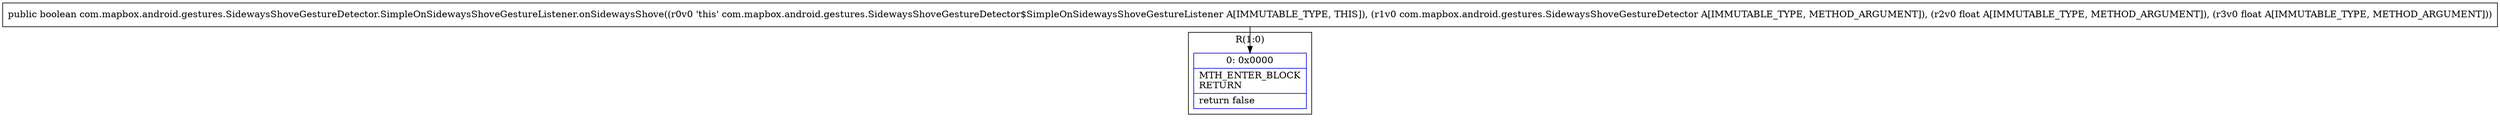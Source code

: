 digraph "CFG forcom.mapbox.android.gestures.SidewaysShoveGestureDetector.SimpleOnSidewaysShoveGestureListener.onSidewaysShove(Lcom\/mapbox\/android\/gestures\/SidewaysShoveGestureDetector;FF)Z" {
subgraph cluster_Region_954816943 {
label = "R(1:0)";
node [shape=record,color=blue];
Node_0 [shape=record,label="{0\:\ 0x0000|MTH_ENTER_BLOCK\lRETURN\l|return false\l}"];
}
MethodNode[shape=record,label="{public boolean com.mapbox.android.gestures.SidewaysShoveGestureDetector.SimpleOnSidewaysShoveGestureListener.onSidewaysShove((r0v0 'this' com.mapbox.android.gestures.SidewaysShoveGestureDetector$SimpleOnSidewaysShoveGestureListener A[IMMUTABLE_TYPE, THIS]), (r1v0 com.mapbox.android.gestures.SidewaysShoveGestureDetector A[IMMUTABLE_TYPE, METHOD_ARGUMENT]), (r2v0 float A[IMMUTABLE_TYPE, METHOD_ARGUMENT]), (r3v0 float A[IMMUTABLE_TYPE, METHOD_ARGUMENT])) }"];
MethodNode -> Node_0;
}

